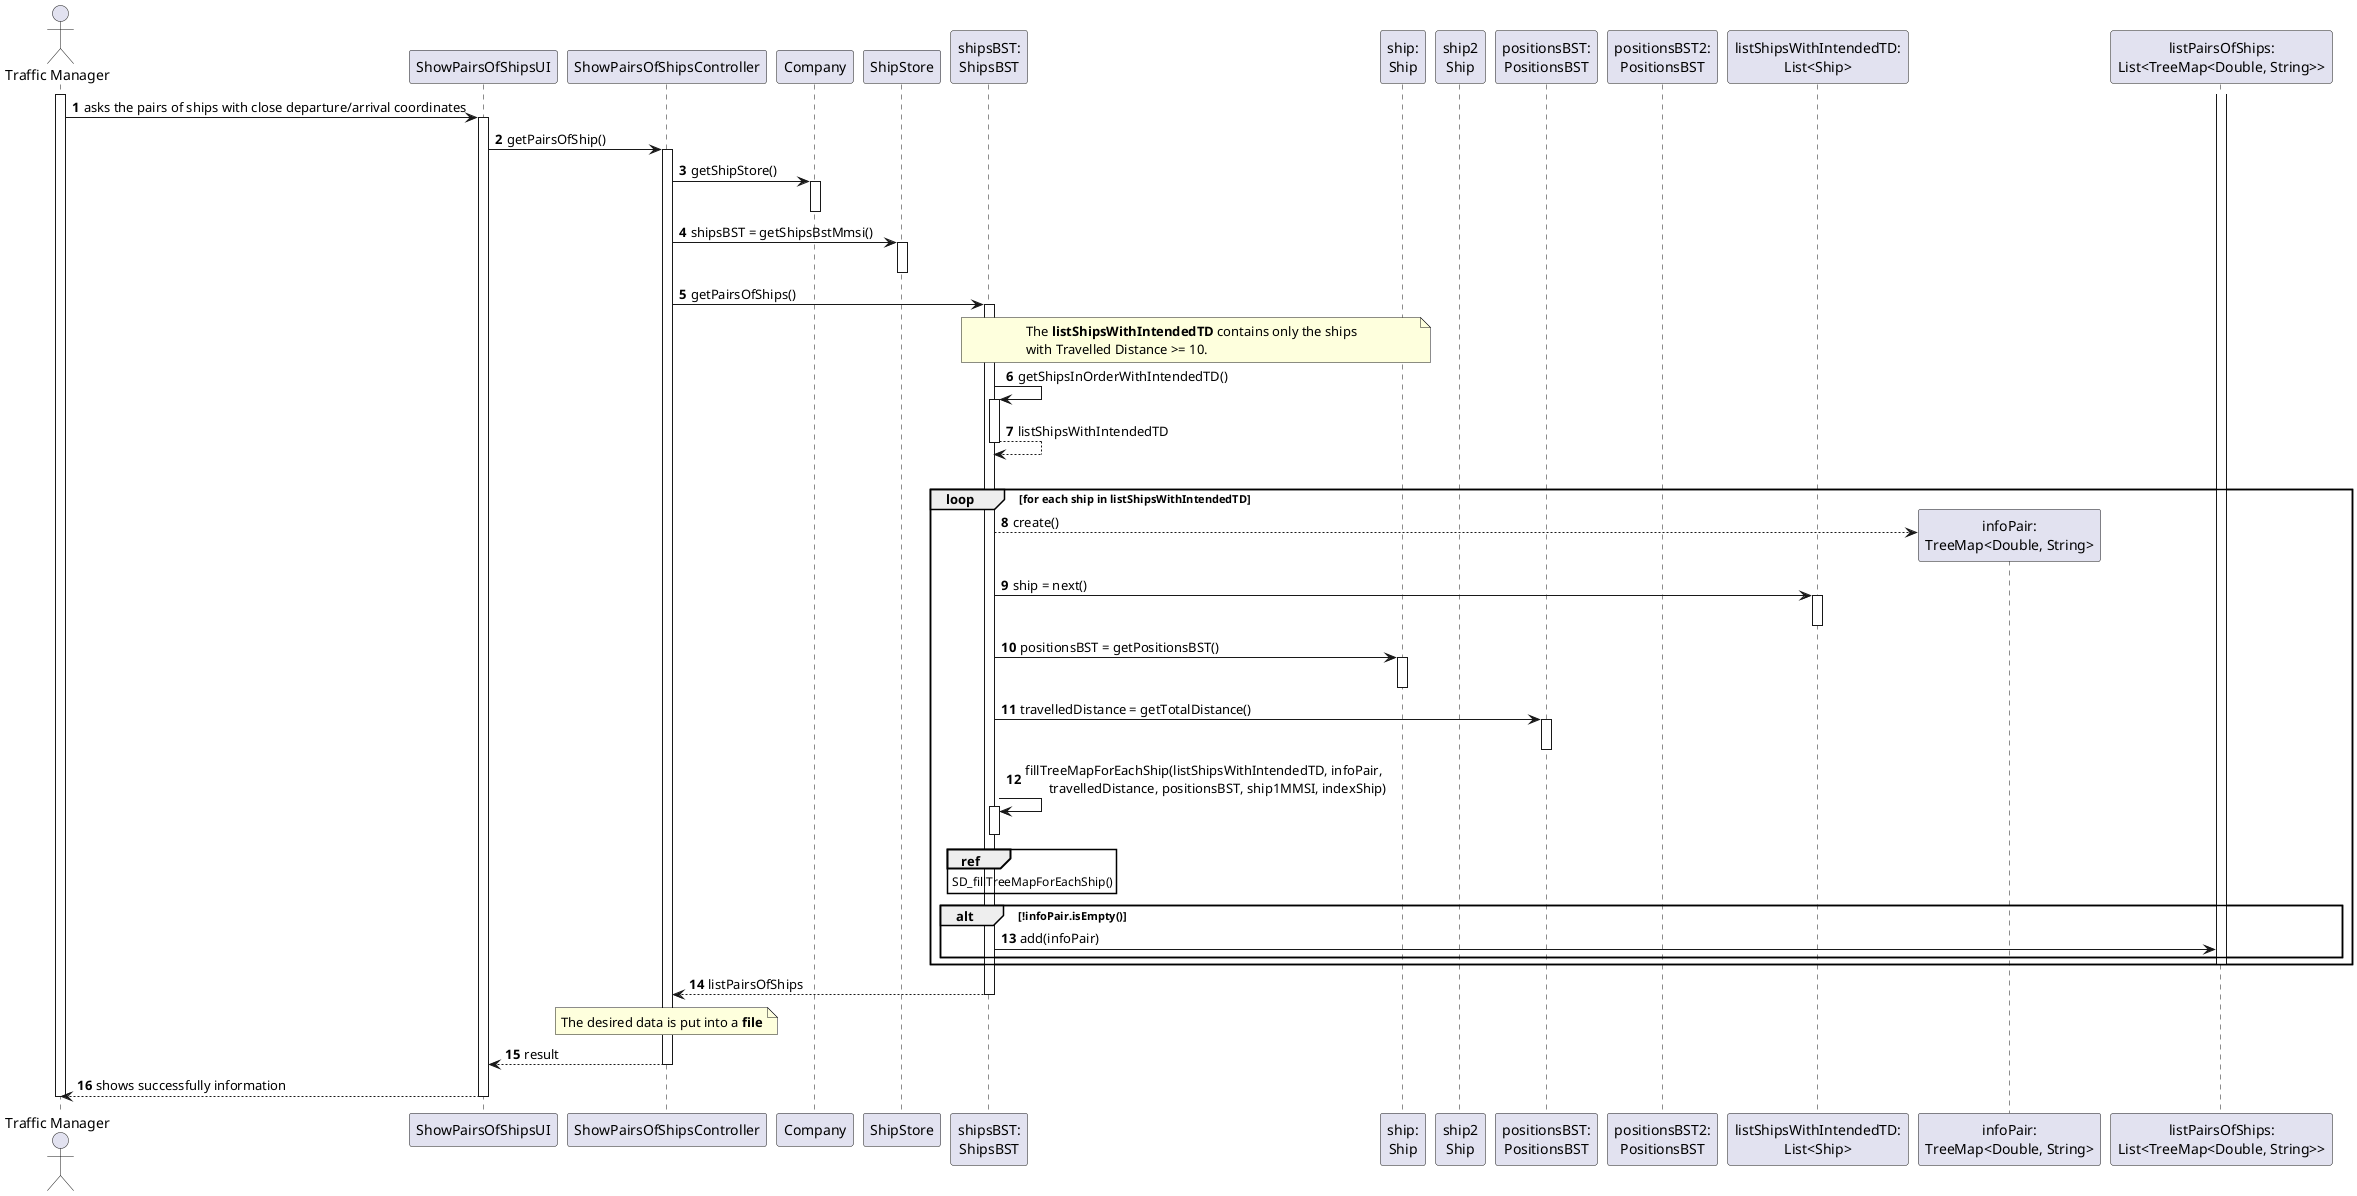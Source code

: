 @startuml


autonumber
actor "Traffic Manager" as TM

participant "ShowPairsOfShipsUI" as UI
participant "ShowPairsOfShipsController" as CTRL
participant "Company" as COMP
participant "ShipStore" as SHIP_STORE
participant "shipsBST:\nShipsBST" as BstShip
participant "ship:\nShip" as S
participant "ship2\nShip" as S2
/'participant "ShipPosition" as SP'/
participant "positionsBST:\nPositionsBST" as BstPosition
participant "positionsBST2:\nPositionsBST" as BstPosition2
participant "listShipsWithIntendedTD:\nList<Ship>" as ITERATOR
participant "infoPair:\nTreeMap<Double, String>" as TREEMAP
participant "listPairsOfShips:\nList<TreeMap<Double, String>>" as LIST


activate TM
TM -> "UI" : asks the pairs of ships with close departure/arrival coordinates
activate "UI"
UI -> CTRL : getPairsOfShip()
activate CTRL
CTRL -> COMP : getShipStore()
activate COMP
deactivate COMP
CTRL -> SHIP_STORE : shipsBST = getShipsBstMmsi()
activate SHIP_STORE
deactivate SHIP_STORE
CTRL -> BstShip : getPairsOfShips()
/'decide what kind of list'/
activate BstShip
/'BstShip -> BstShip : listOfShips = inOrder() '/
note over BstShip, S
The **listShipsWithIntendedTD** contains only the ships
with Travelled Distance >= 10.
end note
BstShip -> BstShip : getShipsInOrderWithIntendedTD()
activate BstShip
BstShip --> BstShip : listShipsWithIntendedTD
deactivate BstShip
|||
loop for each ship in listShipsWithIntendedTD
BstShip --> TREEMAP** : create()
BstShip -> ITERATOR : ship = next()
activate ITERATOR
deactivate ITERATOR
/'BstShip -> S : travelledDistance = getTravelledDistance()
activate S
deactivate S
'/
BstShip -> S : positionsBST = getPositionsBST()
activate S
deactivate S
BstShip -> BstPosition : travelledDistance = getTotalDistance()
activate BstPosition
deactivate BstPosition
BstShip -> BstShip : fillTreeMapForEachShip(listShipsWithIntendedTD, infoPair, \n       travelledDistance, positionsBST, ship1MMSI, indexShip)
ref over BstShip
SD_fillTreeMapForEachShip()
end
activate BstShip
deactivate BstShip
/'alteração alt em baixo: travelledDistance2 >= 10 em vez de > 10'/
/'alt travelledDistance >= 10'/

alt !infoPair.isEmpty()
BstShip -> LIST : add(infoPair)
end
activate LIST
deactivate LIST
/'end'/
end

BstShip --> CTRL : listPairsOfShips
deactivate BstShip
note over CTRL
The desired data is put into a **file**
end note
CTRL --> UI : result
deactivate CTRL
"UI" --> TM : shows successfully information

deactivate "UI"





deactivate TM

@enduml